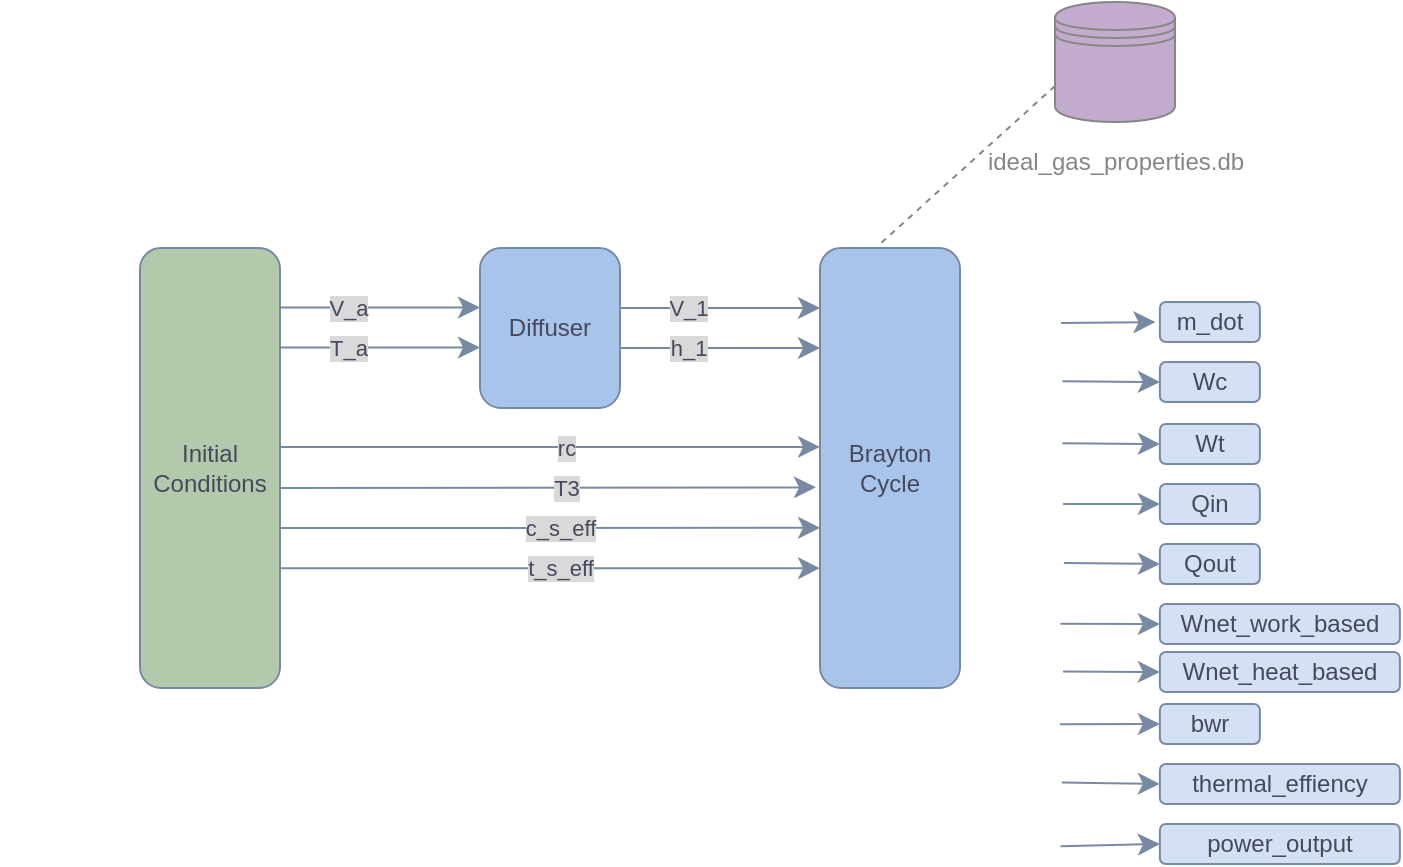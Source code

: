 <mxfile version="27.2.0">
  <diagram id="dMFPq8Ma2SvLUkesaSkS" name="Page-1">
    <mxGraphModel dx="1477" dy="777" grid="1" gridSize="10" guides="1" tooltips="1" connect="1" arrows="1" fold="1" page="1" pageScale="1" pageWidth="1169" pageHeight="827" background="light-dark(#FFFFFF,#F7F7F7)" math="0" shadow="0">
      <root>
        <mxCell id="0" />
        <mxCell id="1" parent="0" />
        <mxCell id="d45avjFu-AIYiAAqqC4H-20" value="" style="edgeStyle=elbowEdgeStyle;elbow=horizontal;endArrow=classic;html=1;curved=0;rounded=1;endSize=8;startSize=8;fontSize=12;entryDx=0;entryDy=0;entryPerimeter=0;labelBackgroundColor=none;strokeColor=#788AA3;fontColor=default;exitX=0.65;exitY=0.578;exitDx=0;exitDy=0;exitPerimeter=0;" parent="1" edge="1">
          <mxGeometry width="50" height="50" relative="1" as="geometry">
            <mxPoint x="40" y="400" as="sourcePoint" />
            <mxPoint x="40" y="400" as="targetPoint" />
            <Array as="points" />
          </mxGeometry>
        </mxCell>
        <mxCell id="PbpaKHzW4S6jHEZwpi4d-41" value="" style="endArrow=classic;html=1;rounded=1;fontSize=12;startSize=8;endSize=8;curved=1;labelBackgroundColor=none;strokeColor=#788AA3;fontColor=default;verticalAlign=middle;entryX=-0.044;entryY=0.5;entryDx=0;entryDy=0;exitX=1.009;exitY=0.063;exitDx=0;exitDy=0;exitPerimeter=0;entryPerimeter=0;" parent="1" target="PbpaKHzW4S6jHEZwpi4d-42" edge="1">
          <mxGeometry width="50" height="50" relative="1" as="geometry">
            <mxPoint x="560.56" y="230.53" as="sourcePoint" />
            <mxPoint x="638.93" y="230" as="targetPoint" />
          </mxGeometry>
        </mxCell>
        <mxCell id="PbpaKHzW4S6jHEZwpi4d-42" value="m_dot" style="rounded=1;whiteSpace=wrap;html=1;labelBackgroundColor=none;fillColor=light-dark(#D4E1F5,#9AC7BF);strokeColor=#788AA3;fontColor=light-dark(#46495D,#46495D);" parent="1" vertex="1">
          <mxGeometry x="609.93" y="220" width="50" height="20" as="geometry" />
        </mxCell>
        <mxCell id="PbpaKHzW4S6jHEZwpi4d-53" value="" style="group" parent="1" vertex="1" connectable="0">
          <mxGeometry x="490.0" y="70" width="195" height="90" as="geometry" />
        </mxCell>
        <mxCell id="PbpaKHzW4S6jHEZwpi4d-54" value="" style="shape=datastore;whiteSpace=wrap;html=1;fillColor=#C3ABD0;strokeColor=#868686;" parent="PbpaKHzW4S6jHEZwpi4d-53" vertex="1">
          <mxGeometry x="67.5" width="60" height="60" as="geometry" />
        </mxCell>
        <mxCell id="PbpaKHzW4S6jHEZwpi4d-55" value="ideal_gas_properties.db" style="rounded=0;whiteSpace=wrap;html=1;strokeColor=none;fillColor=none;fontColor=#868686;" parent="PbpaKHzW4S6jHEZwpi4d-53" vertex="1">
          <mxGeometry x="22.5" y="70" width="150" height="20" as="geometry" />
        </mxCell>
        <mxCell id="PbpaKHzW4S6jHEZwpi4d-56" value="" style="endArrow=none;dashed=1;html=1;rounded=0;strokeColor=#868686;exitX=0;exitY=0.7;exitDx=0;exitDy=0;" parent="1" source="PbpaKHzW4S6jHEZwpi4d-54" edge="1">
          <mxGeometry width="50" height="50" relative="1" as="geometry">
            <mxPoint x="583.15" y="123" as="sourcePoint" />
            <mxPoint x="470" y="191" as="targetPoint" />
          </mxGeometry>
        </mxCell>
        <mxCell id="QhyKsPdQeMrUCFwZ5U9G-18" value="" style="endArrow=classic;html=1;rounded=1;fontSize=12;startSize=8;endSize=8;curved=1;labelBackgroundColor=none;strokeColor=#788AA3;fontColor=default;verticalAlign=middle;exitX=1.004;exitY=0.548;exitDx=0;exitDy=0;exitPerimeter=0;entryX=0;entryY=0.5;entryDx=0;entryDy=0;" parent="1" target="QhyKsPdQeMrUCFwZ5U9G-19" edge="1">
          <mxGeometry width="50" height="50" relative="1" as="geometry">
            <mxPoint x="560.21" y="380.88" as="sourcePoint" />
            <mxPoint x="679.93" y="381" as="targetPoint" />
          </mxGeometry>
        </mxCell>
        <mxCell id="QhyKsPdQeMrUCFwZ5U9G-19" value="Wnet_work_based" style="rounded=1;whiteSpace=wrap;html=1;labelBackgroundColor=none;fillColor=light-dark(#D4E1F5,#9AC7BF);strokeColor=#788AA3;fontColor=light-dark(#46495D,#46495D);" parent="1" vertex="1">
          <mxGeometry x="609.93" y="371" width="120" height="20" as="geometry" />
        </mxCell>
        <mxCell id="QhyKsPdQeMrUCFwZ5U9G-23" value="Wnet_heat_based" style="rounded=1;whiteSpace=wrap;html=1;labelBackgroundColor=none;fillColor=light-dark(#D4E1F5,#9AC7BF);strokeColor=#788AA3;fontColor=light-dark(#46495D,#46495D);" parent="1" vertex="1">
          <mxGeometry x="609.93" y="395" width="120" height="20" as="geometry" />
        </mxCell>
        <mxCell id="QhyKsPdQeMrUCFwZ5U9G-25" value="bwr" style="rounded=1;whiteSpace=wrap;html=1;labelBackgroundColor=none;fillColor=light-dark(#D4E1F5,#9AC7BF);strokeColor=#788AA3;fontColor=light-dark(#46495D,#46495D);" parent="1" vertex="1">
          <mxGeometry x="609.93" y="421" width="50" height="20" as="geometry" />
        </mxCell>
        <mxCell id="QhyKsPdQeMrUCFwZ5U9G-31" value="thermal_effiency" style="rounded=1;whiteSpace=wrap;html=1;labelBackgroundColor=none;fillColor=light-dark(#D4E1F5,#9AC7BF);strokeColor=#788AA3;fontColor=light-dark(#46495D,#46495D);" parent="1" vertex="1">
          <mxGeometry x="609.93" y="451" width="120" height="20" as="geometry" />
        </mxCell>
        <mxCell id="QhyKsPdQeMrUCFwZ5U9G-33" value="power_output" style="rounded=1;whiteSpace=wrap;html=1;labelBackgroundColor=none;fillColor=light-dark(#D4E1F5,#9AC7BF);strokeColor=#788AA3;fontColor=light-dark(#46495D,#46495D);" parent="1" vertex="1">
          <mxGeometry x="609.93" y="481" width="120" height="20" as="geometry" />
        </mxCell>
        <mxCell id="Z81KaxpP7HEMf0QDX8c_-1" value="Wc" style="rounded=1;whiteSpace=wrap;html=1;labelBackgroundColor=none;fillColor=light-dark(#D4E1F5,#9AC7BF);strokeColor=#788AA3;fontColor=light-dark(#46495D,#46495D);" parent="1" vertex="1">
          <mxGeometry x="609.93" y="250" width="50" height="20" as="geometry" />
        </mxCell>
        <mxCell id="Z81KaxpP7HEMf0QDX8c_-4" value="Wt" style="rounded=1;whiteSpace=wrap;html=1;labelBackgroundColor=none;fillColor=light-dark(#D4E1F5,#9AC7BF);strokeColor=#788AA3;fontColor=light-dark(#46495D,#46495D);" parent="1" vertex="1">
          <mxGeometry x="609.93" y="281" width="50" height="20" as="geometry" />
        </mxCell>
        <mxCell id="Z81KaxpP7HEMf0QDX8c_-7" value="Qin" style="rounded=1;whiteSpace=wrap;html=1;labelBackgroundColor=none;fillColor=light-dark(#D4E1F5,#9AC7BF);strokeColor=#788AA3;fontColor=light-dark(#46495D,#46495D);" parent="1" vertex="1">
          <mxGeometry x="609.93" y="311" width="50" height="20" as="geometry" />
        </mxCell>
        <mxCell id="Z81KaxpP7HEMf0QDX8c_-9" value="Qout" style="rounded=1;whiteSpace=wrap;html=1;labelBackgroundColor=none;fillColor=light-dark(#D4E1F5,#9AC7BF);strokeColor=#788AA3;fontColor=light-dark(#46495D,#46495D);" parent="1" vertex="1">
          <mxGeometry x="609.93" y="341" width="50" height="20" as="geometry" />
        </mxCell>
        <mxCell id="ZeFgxJd7Y2cIf3lmYooC-1" value="" style="endArrow=classic;html=1;rounded=1;fontSize=12;startSize=8;endSize=8;curved=1;labelBackgroundColor=none;strokeColor=#788AA3;fontColor=default;verticalAlign=middle;exitX=1.018;exitY=0.157;exitDx=0;exitDy=0;exitPerimeter=0;entryX=0;entryY=0.5;entryDx=0;entryDy=0;" parent="1" target="Z81KaxpP7HEMf0QDX8c_-1" edge="1">
          <mxGeometry width="50" height="50" relative="1" as="geometry">
            <mxPoint x="561.19" y="259.67" as="sourcePoint" />
            <mxPoint x="679.93" y="260" as="targetPoint" />
          </mxGeometry>
        </mxCell>
        <mxCell id="ZeFgxJd7Y2cIf3lmYooC-2" value="" style="endArrow=classic;html=1;rounded=1;fontSize=12;startSize=8;endSize=8;curved=1;labelBackgroundColor=none;strokeColor=#788AA3;fontColor=default;verticalAlign=middle;exitX=1.018;exitY=0.257;exitDx=0;exitDy=0;exitPerimeter=0;entryX=0;entryY=0.5;entryDx=0;entryDy=0;" parent="1" target="Z81KaxpP7HEMf0QDX8c_-4" edge="1">
          <mxGeometry width="50" height="50" relative="1" as="geometry">
            <mxPoint x="561.19" y="290.67" as="sourcePoint" />
            <mxPoint x="669.93" y="291" as="targetPoint" />
          </mxGeometry>
        </mxCell>
        <mxCell id="ZeFgxJd7Y2cIf3lmYooC-3" value="" style="endArrow=classic;html=1;rounded=1;fontSize=12;startSize=8;endSize=8;curved=1;labelBackgroundColor=none;strokeColor=#788AA3;fontColor=default;verticalAlign=middle;exitX=1.023;exitY=0.355;exitDx=0;exitDy=0;exitPerimeter=0;entryX=0;entryY=0.5;entryDx=0;entryDy=0;" parent="1" target="Z81KaxpP7HEMf0QDX8c_-7" edge="1">
          <mxGeometry width="50" height="50" relative="1" as="geometry">
            <mxPoint x="561.54" y="321.05" as="sourcePoint" />
            <mxPoint x="679.93" y="321" as="targetPoint" />
          </mxGeometry>
        </mxCell>
        <mxCell id="ZeFgxJd7Y2cIf3lmYooC-4" value="" style="endArrow=classic;html=1;rounded=1;fontSize=12;startSize=8;endSize=8;curved=1;labelBackgroundColor=none;strokeColor=#788AA3;fontColor=default;verticalAlign=middle;entryX=0;entryY=0.5;entryDx=0;entryDy=0;exitX=1.029;exitY=0.45;exitDx=0;exitDy=0;exitPerimeter=0;" parent="1" target="Z81KaxpP7HEMf0QDX8c_-9" edge="1">
          <mxGeometry width="50" height="50" relative="1" as="geometry">
            <mxPoint x="561.96" y="350.5" as="sourcePoint" />
            <mxPoint x="685.93" y="351" as="targetPoint" />
          </mxGeometry>
        </mxCell>
        <mxCell id="ZeFgxJd7Y2cIf3lmYooC-5" value="" style="endArrow=classic;html=1;rounded=1;fontSize=12;startSize=8;endSize=8;curved=1;labelBackgroundColor=none;strokeColor=#788AA3;fontColor=default;verticalAlign=middle;exitX=1.023;exitY=0.625;exitDx=0;exitDy=0;exitPerimeter=0;entryX=0;entryY=0.5;entryDx=0;entryDy=0;" parent="1" target="QhyKsPdQeMrUCFwZ5U9G-23" edge="1">
          <mxGeometry width="50" height="50" relative="1" as="geometry">
            <mxPoint x="561.54" y="404.75" as="sourcePoint" />
            <mxPoint x="679.93" y="405" as="targetPoint" />
          </mxGeometry>
        </mxCell>
        <mxCell id="ZeFgxJd7Y2cIf3lmYooC-6" value="" style="endArrow=classic;html=1;rounded=1;fontSize=12;startSize=8;endSize=8;curved=1;labelBackgroundColor=none;strokeColor=#788AA3;fontColor=default;verticalAlign=middle;exitX=1.001;exitY=0.71;exitDx=0;exitDy=0;exitPerimeter=0;entryX=0;entryY=0.5;entryDx=0;entryDy=0;" parent="1" target="QhyKsPdQeMrUCFwZ5U9G-25" edge="1">
          <mxGeometry width="50" height="50" relative="1" as="geometry">
            <mxPoint x="560" y="431.1" as="sourcePoint" />
            <mxPoint x="679.93" y="431" as="targetPoint" />
          </mxGeometry>
        </mxCell>
        <mxCell id="ZeFgxJd7Y2cIf3lmYooC-7" value="" style="endArrow=classic;html=1;rounded=1;fontSize=12;startSize=8;endSize=8;curved=1;labelBackgroundColor=none;strokeColor=#788AA3;fontColor=default;verticalAlign=middle;exitX=1.015;exitY=0.804;exitDx=0;exitDy=0;exitPerimeter=0;entryX=0;entryY=0.5;entryDx=0;entryDy=0;" parent="1" target="QhyKsPdQeMrUCFwZ5U9G-31" edge="1">
          <mxGeometry width="50" height="50" relative="1" as="geometry">
            <mxPoint x="560.98" y="460.24" as="sourcePoint" />
            <mxPoint x="679.93" y="460" as="targetPoint" />
          </mxGeometry>
        </mxCell>
        <mxCell id="ZeFgxJd7Y2cIf3lmYooC-8" value="" style="endArrow=classic;html=1;rounded=1;fontSize=12;startSize=8;endSize=8;curved=1;labelBackgroundColor=none;strokeColor=#788AA3;fontColor=default;verticalAlign=middle;exitX=1.004;exitY=0.907;exitDx=0;exitDy=0;exitPerimeter=0;entryX=0;entryY=0.5;entryDx=0;entryDy=0;" parent="1" target="QhyKsPdQeMrUCFwZ5U9G-33" edge="1">
          <mxGeometry width="50" height="50" relative="1" as="geometry">
            <mxPoint x="560.21" y="492.17" as="sourcePoint" />
            <mxPoint x="679.93" y="491" as="targetPoint" />
          </mxGeometry>
        </mxCell>
        <mxCell id="f0ZR3aNY_IDM1Q_sTKvQ-1" value="Diffuser" style="rounded=1;whiteSpace=wrap;html=1;labelBackgroundColor=none;fillColor=light-dark(#A9C4EB,#A9C4EB);strokeColor=#788AA3;fontColor=light-dark(#46495D,#333333);" parent="1" vertex="1">
          <mxGeometry x="270" y="193" width="70" height="80" as="geometry" />
        </mxCell>
        <mxCell id="f0ZR3aNY_IDM1Q_sTKvQ-2" value="Initial Conditions" style="rounded=1;whiteSpace=wrap;html=1;labelBackgroundColor=none;fillColor=light-dark(#B2C9AB,#CCFFCC);strokeColor=#788AA3;fontColor=light-dark(#46495D,#46495D);" parent="1" vertex="1">
          <mxGeometry x="100" y="193" width="70" height="220" as="geometry" />
        </mxCell>
        <mxCell id="f0ZR3aNY_IDM1Q_sTKvQ-5" value="" style="endArrow=classic;html=1;rounded=1;fontSize=12;startSize=8;endSize=8;curved=1;labelBackgroundColor=none;strokeColor=#788AA3;fontColor=default;verticalAlign=middle;exitX=0.976;exitY=0.093;exitDx=0;exitDy=0;exitPerimeter=0;" parent="1" edge="1">
          <mxGeometry width="50" height="50" relative="1" as="geometry">
            <mxPoint x="170" y="222.76" as="sourcePoint" />
            <mxPoint x="270" y="222.76" as="targetPoint" />
          </mxGeometry>
        </mxCell>
        <mxCell id="f0ZR3aNY_IDM1Q_sTKvQ-6" value="V_a" style="edgeLabel;html=1;align=center;verticalAlign=middle;resizable=0;points=[];fontColor=light-dark(#46495D,#46495D);labelBackgroundColor=light-dark(#D9D9D9,#DBDBDB);" parent="f0ZR3aNY_IDM1Q_sTKvQ-5" vertex="1" connectable="0">
          <mxGeometry x="0.32" relative="1" as="geometry">
            <mxPoint x="-32" as="offset" />
          </mxGeometry>
        </mxCell>
        <mxCell id="f0ZR3aNY_IDM1Q_sTKvQ-7" value="" style="endArrow=classic;html=1;rounded=1;fontSize=12;startSize=8;endSize=8;curved=1;labelBackgroundColor=none;strokeColor=#788AA3;fontColor=default;verticalAlign=middle;exitX=0.976;exitY=0.093;exitDx=0;exitDy=0;exitPerimeter=0;" parent="1" edge="1">
          <mxGeometry width="50" height="50" relative="1" as="geometry">
            <mxPoint x="170" y="242.76" as="sourcePoint" />
            <mxPoint x="270" y="242.76" as="targetPoint" />
          </mxGeometry>
        </mxCell>
        <mxCell id="f0ZR3aNY_IDM1Q_sTKvQ-8" value="T_a" style="edgeLabel;html=1;align=center;verticalAlign=middle;resizable=0;points=[];fontColor=light-dark(#46495D,#46495D);labelBackgroundColor=light-dark(#D9D9D9,#DBDBDB);" parent="f0ZR3aNY_IDM1Q_sTKvQ-7" vertex="1" connectable="0">
          <mxGeometry x="0.32" relative="1" as="geometry">
            <mxPoint x="-32" as="offset" />
          </mxGeometry>
        </mxCell>
        <mxCell id="f0ZR3aNY_IDM1Q_sTKvQ-9" value="" style="endArrow=classic;html=1;rounded=1;fontSize=12;startSize=8;endSize=8;curved=1;labelBackgroundColor=none;strokeColor=#788AA3;fontColor=default;verticalAlign=middle;exitX=0.976;exitY=0.093;exitDx=0;exitDy=0;exitPerimeter=0;" parent="1" edge="1">
          <mxGeometry width="50" height="50" relative="1" as="geometry">
            <mxPoint x="340" y="223" as="sourcePoint" />
            <mxPoint x="440" y="223" as="targetPoint" />
          </mxGeometry>
        </mxCell>
        <mxCell id="f0ZR3aNY_IDM1Q_sTKvQ-10" value="V_1" style="edgeLabel;html=1;align=center;verticalAlign=middle;resizable=0;points=[];fontColor=light-dark(#46495D,#46495D);labelBackgroundColor=light-dark(#D9D9D9,#DBDBDB);" parent="f0ZR3aNY_IDM1Q_sTKvQ-9" vertex="1" connectable="0">
          <mxGeometry x="0.32" relative="1" as="geometry">
            <mxPoint x="-32" as="offset" />
          </mxGeometry>
        </mxCell>
        <mxCell id="f0ZR3aNY_IDM1Q_sTKvQ-11" value="" style="endArrow=classic;html=1;rounded=1;fontSize=12;startSize=8;endSize=8;curved=1;labelBackgroundColor=none;strokeColor=#788AA3;fontColor=default;verticalAlign=middle;exitX=0.976;exitY=0.093;exitDx=0;exitDy=0;exitPerimeter=0;" parent="1" edge="1">
          <mxGeometry width="50" height="50" relative="1" as="geometry">
            <mxPoint x="340" y="243" as="sourcePoint" />
            <mxPoint x="440" y="243" as="targetPoint" />
          </mxGeometry>
        </mxCell>
        <mxCell id="f0ZR3aNY_IDM1Q_sTKvQ-12" value="h_1" style="edgeLabel;html=1;align=center;verticalAlign=middle;resizable=0;points=[];fontColor=light-dark(#46495D,#46495D);labelBackgroundColor=light-dark(#D9D9D9,#DBDBDB);" parent="f0ZR3aNY_IDM1Q_sTKvQ-11" vertex="1" connectable="0">
          <mxGeometry x="0.32" relative="1" as="geometry">
            <mxPoint x="-32" as="offset" />
          </mxGeometry>
        </mxCell>
        <mxCell id="f0ZR3aNY_IDM1Q_sTKvQ-13" value="Brayton Cycle" style="rounded=1;whiteSpace=wrap;html=1;labelBackgroundColor=none;fillColor=light-dark(#A9C4EB,#A9C4EB);strokeColor=#788AA3;fontColor=light-dark(#46495D,#333333);" parent="1" vertex="1">
          <mxGeometry x="440" y="193" width="70" height="220" as="geometry" />
        </mxCell>
        <mxCell id="f0ZR3aNY_IDM1Q_sTKvQ-14" value="" style="endArrow=classic;html=1;rounded=1;fontSize=12;startSize=8;endSize=8;curved=1;labelBackgroundColor=none;strokeColor=#788AA3;fontColor=default;verticalAlign=middle;exitX=0.983;exitY=0.456;exitDx=0;exitDy=0;exitPerimeter=0;entryX=0;entryY=0.452;entryDx=0;entryDy=0;entryPerimeter=0;" parent="1" target="f0ZR3aNY_IDM1Q_sTKvQ-13" edge="1">
          <mxGeometry width="50" height="50" relative="1" as="geometry">
            <mxPoint x="170" y="292.5" as="sourcePoint" />
            <mxPoint x="310" y="292.5" as="targetPoint" />
          </mxGeometry>
        </mxCell>
        <mxCell id="f0ZR3aNY_IDM1Q_sTKvQ-15" value="rc" style="edgeLabel;html=1;align=center;verticalAlign=middle;resizable=0;points=[];fontColor=light-dark(#46495D,#46495D);labelBackgroundColor=light-dark(#D9D9D9,#DBDBDB);" parent="f0ZR3aNY_IDM1Q_sTKvQ-14" vertex="1" connectable="0">
          <mxGeometry x="0.32" relative="1" as="geometry">
            <mxPoint x="-35" as="offset" />
          </mxGeometry>
        </mxCell>
        <mxCell id="f0ZR3aNY_IDM1Q_sTKvQ-16" value="" style="endArrow=classic;html=1;rounded=1;fontSize=12;startSize=8;endSize=8;curved=1;labelBackgroundColor=none;strokeColor=#788AA3;fontColor=default;verticalAlign=middle;entryX=-0.029;entryY=0.544;entryDx=0;entryDy=0;entryPerimeter=0;exitX=1.01;exitY=0.361;exitDx=0;exitDy=0;exitPerimeter=0;" parent="1" target="f0ZR3aNY_IDM1Q_sTKvQ-13" edge="1">
          <mxGeometry width="50" height="50" relative="1" as="geometry">
            <mxPoint x="170" y="313" as="sourcePoint" />
            <mxPoint x="306" y="314" as="targetPoint" />
          </mxGeometry>
        </mxCell>
        <mxCell id="f0ZR3aNY_IDM1Q_sTKvQ-17" value="T3" style="edgeLabel;html=1;align=center;verticalAlign=middle;resizable=0;points=[];fontColor=light-dark(#46495D,#46495D);labelBackgroundColor=light-dark(#D9D9D9,#DBDBDB);" parent="f0ZR3aNY_IDM1Q_sTKvQ-16" vertex="1" connectable="0">
          <mxGeometry x="0.32" relative="1" as="geometry">
            <mxPoint x="-34" as="offset" />
          </mxGeometry>
        </mxCell>
        <mxCell id="f0ZR3aNY_IDM1Q_sTKvQ-18" value="" style="endArrow=classic;html=1;rounded=1;fontSize=12;startSize=8;endSize=8;curved=1;entryX=0;entryY=0.636;entryDx=0;entryDy=0;labelBackgroundColor=none;strokeColor=#788AA3;fontColor=default;entryPerimeter=0;exitX=1.017;exitY=0.725;exitDx=0;exitDy=0;exitPerimeter=0;" parent="1" target="f0ZR3aNY_IDM1Q_sTKvQ-13" edge="1">
          <mxGeometry width="50" height="50" relative="1" as="geometry">
            <mxPoint x="170" y="333" as="sourcePoint" />
            <mxPoint x="307" y="333" as="targetPoint" />
          </mxGeometry>
        </mxCell>
        <mxCell id="f0ZR3aNY_IDM1Q_sTKvQ-19" value="c_s_eff" style="edgeLabel;html=1;align=center;verticalAlign=middle;resizable=0;points=[];fontColor=light-dark(#46495D,#46495D);labelBackgroundColor=light-dark(#D9D9D9,#DBDBDB);" parent="f0ZR3aNY_IDM1Q_sTKvQ-18" vertex="1" connectable="0">
          <mxGeometry x="0.723" y="-2" relative="1" as="geometry">
            <mxPoint x="-93" y="-2" as="offset" />
          </mxGeometry>
        </mxCell>
        <mxCell id="f0ZR3aNY_IDM1Q_sTKvQ-20" value="" style="endArrow=classic;html=1;rounded=1;fontSize=12;startSize=8;endSize=8;curved=1;entryX=0;entryY=0.636;entryDx=0;entryDy=0;labelBackgroundColor=none;strokeColor=#788AA3;fontColor=default;entryPerimeter=0;exitX=1.017;exitY=0.725;exitDx=0;exitDy=0;exitPerimeter=0;" parent="1" edge="1">
          <mxGeometry width="50" height="50" relative="1" as="geometry">
            <mxPoint x="170" y="353.08" as="sourcePoint" />
            <mxPoint x="440" y="353.08" as="targetPoint" />
          </mxGeometry>
        </mxCell>
        <mxCell id="f0ZR3aNY_IDM1Q_sTKvQ-21" value="t_s_eff" style="edgeLabel;html=1;align=center;verticalAlign=middle;resizable=0;points=[];fontColor=light-dark(#46495D,#46495D);labelBackgroundColor=light-dark(#D9D9D9,#DBDBDB);" parent="f0ZR3aNY_IDM1Q_sTKvQ-20" vertex="1" connectable="0">
          <mxGeometry x="0.723" y="-2" relative="1" as="geometry">
            <mxPoint x="-93" y="-2" as="offset" />
          </mxGeometry>
        </mxCell>
      </root>
    </mxGraphModel>
  </diagram>
</mxfile>
